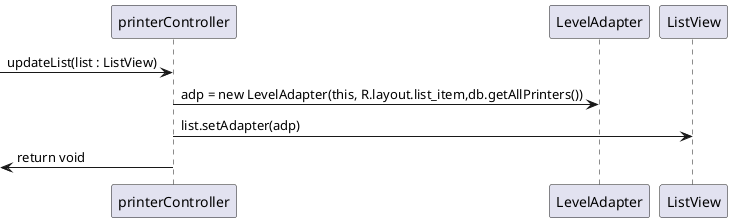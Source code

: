 @startuml
->printerController : updateList(list : ListView)
printerController -> LevelAdapter : adp = new LevelAdapter(this, R.layout.list_item,db.getAllPrinters())
printerController -> ListView : list.setAdapter(adp)
<- printerController : return void
@enduml